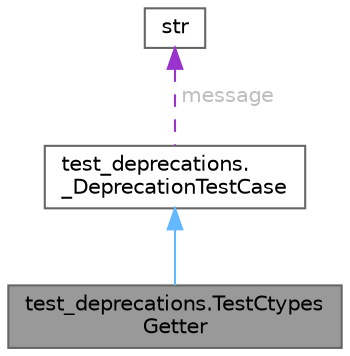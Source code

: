 digraph "test_deprecations.TestCtypesGetter"
{
 // LATEX_PDF_SIZE
  bgcolor="transparent";
  edge [fontname=Helvetica,fontsize=10,labelfontname=Helvetica,labelfontsize=10];
  node [fontname=Helvetica,fontsize=10,shape=box,height=0.2,width=0.4];
  Node1 [id="Node000001",label="test_deprecations.TestCtypes\lGetter",height=0.2,width=0.4,color="gray40", fillcolor="grey60", style="filled", fontcolor="black",tooltip=" "];
  Node2 -> Node1 [id="edge3_Node000001_Node000002",dir="back",color="steelblue1",style="solid",tooltip=" "];
  Node2 [id="Node000002",label="test_deprecations.\l_DeprecationTestCase",height=0.2,width=0.4,color="gray40", fillcolor="white", style="filled",URL="$classtest__deprecations_1_1__DeprecationTestCase.html",tooltip=" "];
  Node3 -> Node2 [id="edge4_Node000002_Node000003",dir="back",color="darkorchid3",style="dashed",tooltip=" ",label=" message",fontcolor="grey" ];
  Node3 [id="Node000003",label="str",height=0.2,width=0.4,color="gray40", fillcolor="white", style="filled",tooltip=" "];
}
